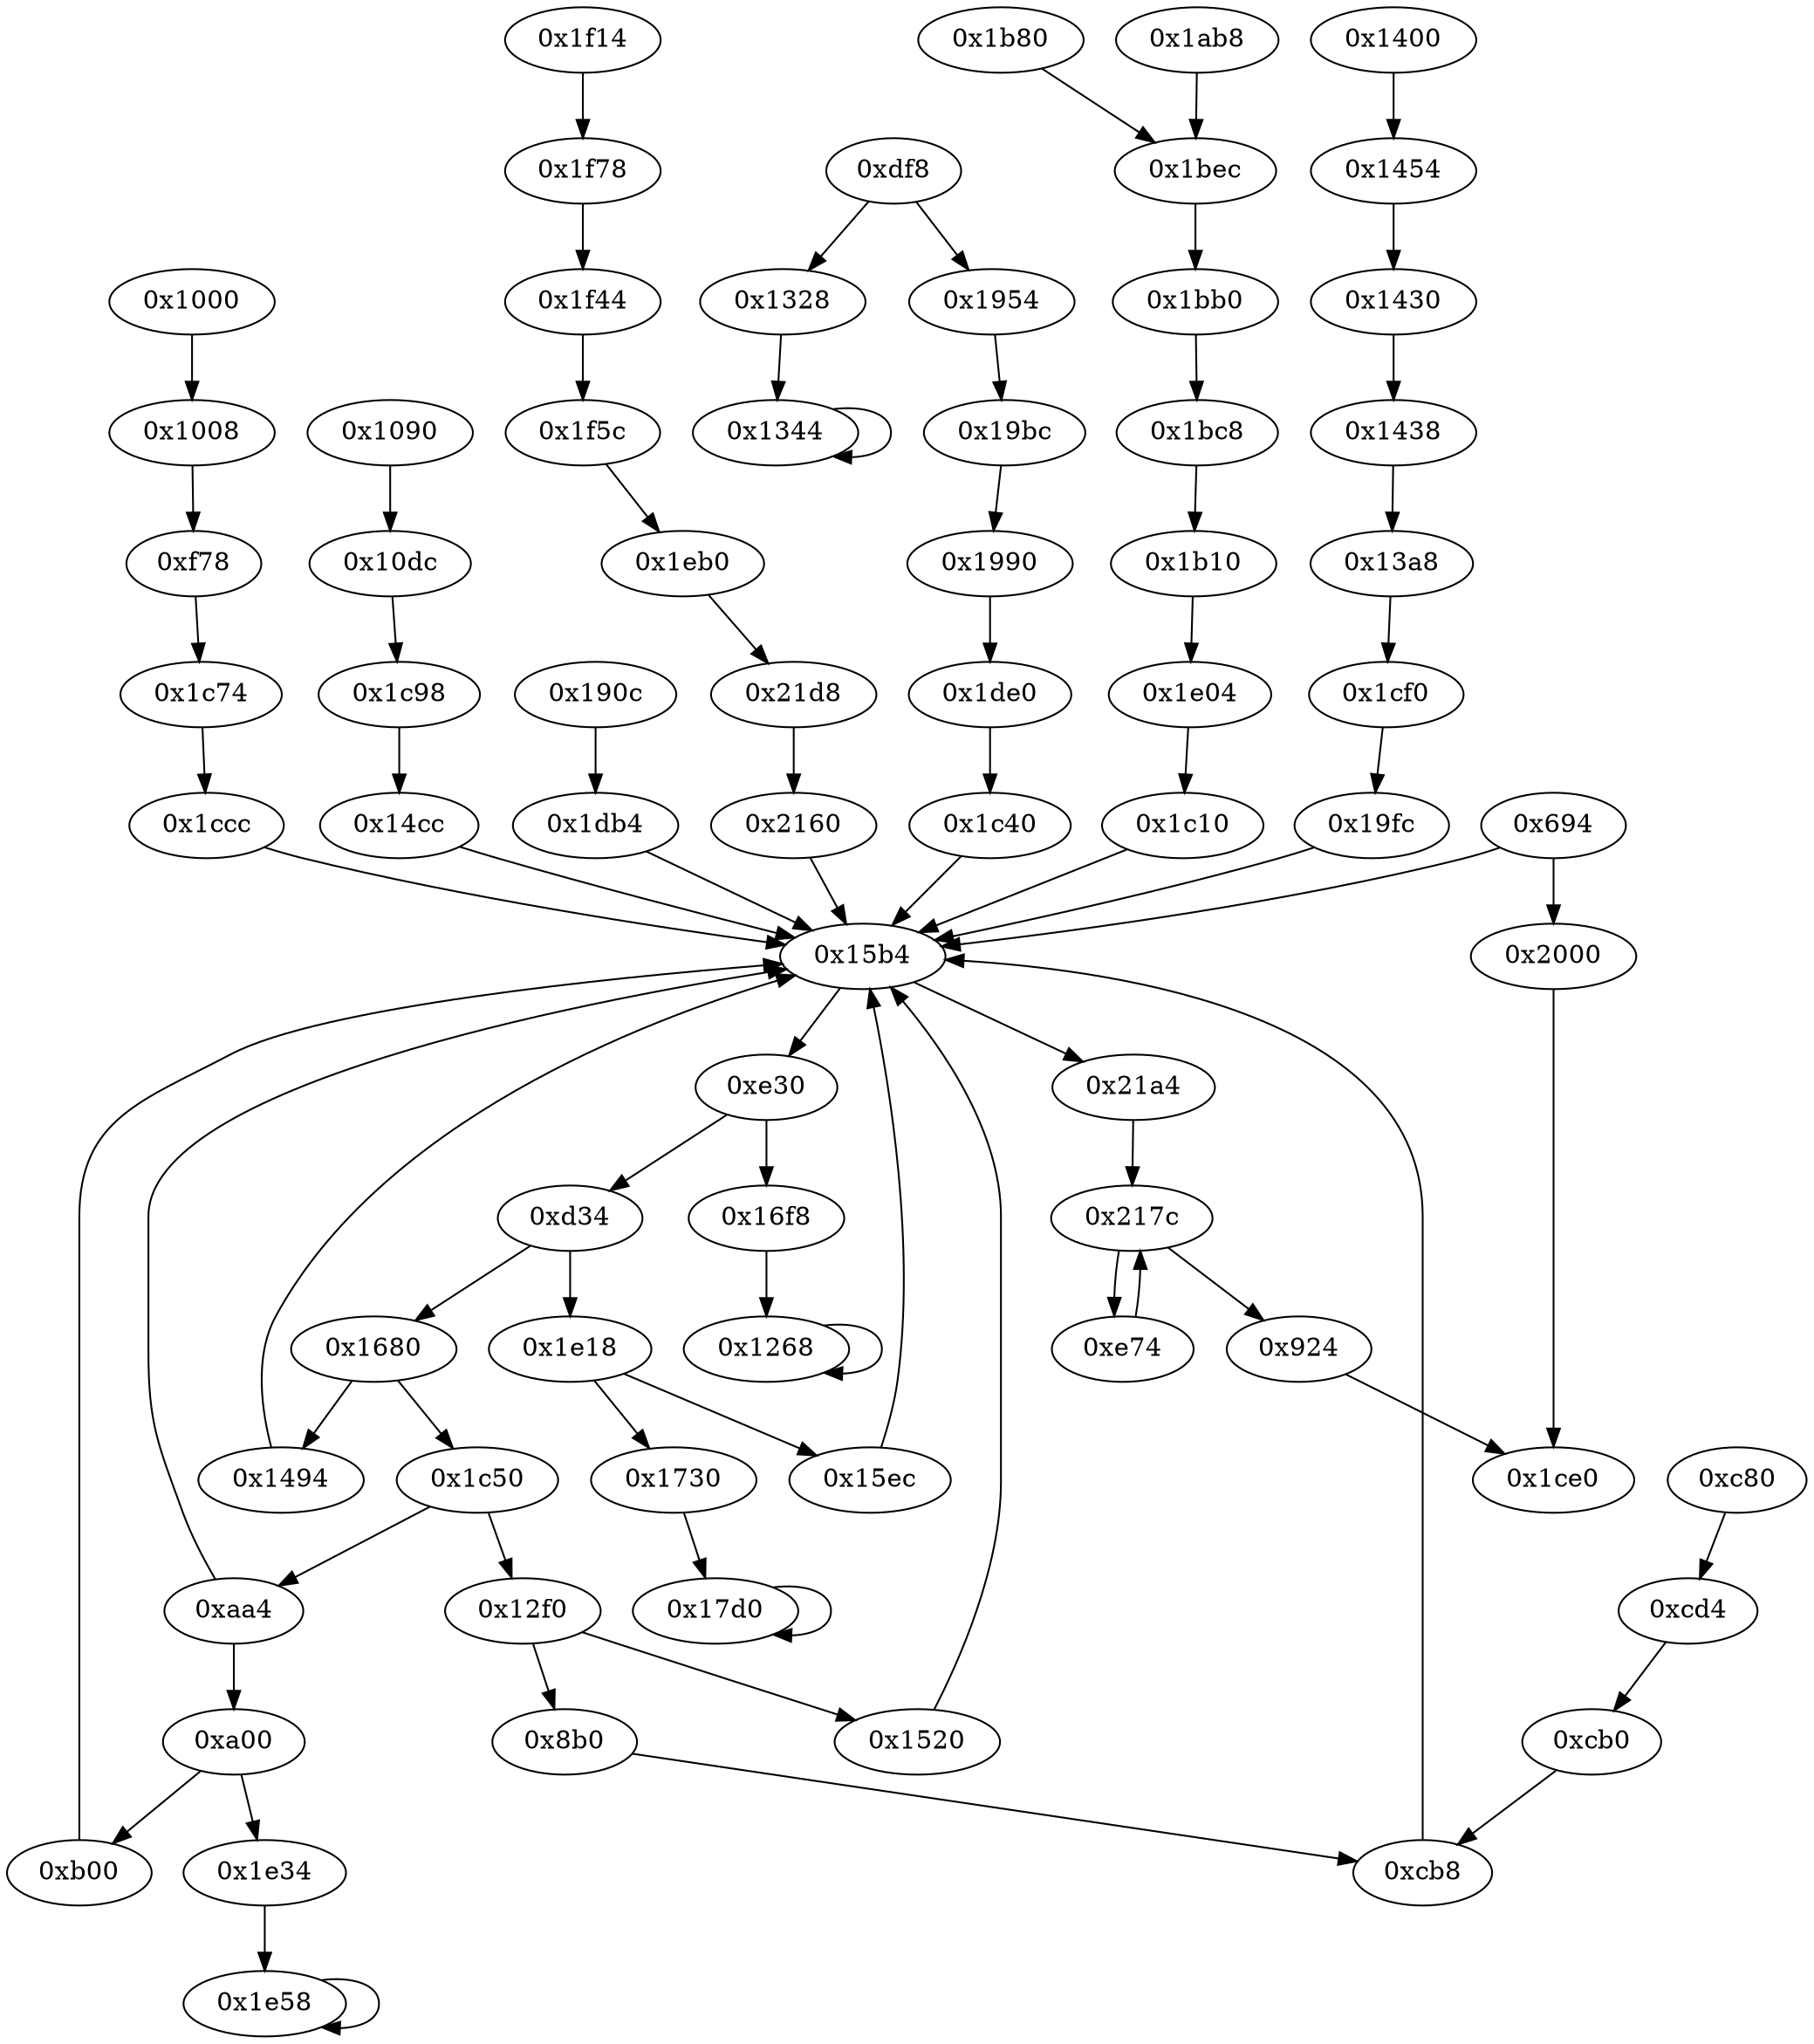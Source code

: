 digraph "" {
	graph ["edge"="{}",
		file="/Users/mark/Documents//论文//第二篇论文//2018-08-24交论文后的备份/2019/CFG/basic-algorithms/romannumerals/1684_recovered.dot",
		"graph"="{u'file': u'/Users/mark/Documents//\u8bba\u6587//\u7b2c\u4e8c\u7bc7\u8bba\u6587//2018-08-24\u4ea4\u8bba\u6587\u540e\u7684\u5907\u4efd/\
2019/CFG/basic-algorithms/romannumerals/1684_recovered.dot'}",
		"node"="{u'opcode': u''}"
	];
	"0x2160"	 [opcode="[u'ldr', u'mov', u'b']"];
	"0x15b4"	 [opcode="[u'str', u'ldr', u'ldr', u'ldr', u'cmp', u'mov', u'b']"];
	"0x2160" -> "0x15b4" [key=0];
"0x1090" [opcode="[u'ldr', u'ldr', u'ldr', u'mov', u'add', u'strb', u'ldr', u'str', u'ldr', u'add', u'str', u'ldr']"];
"0x10dc" [opcode="[u'ldr', u'ldr', u'add', u'str', u'mov', u'b']"];
"0x1090" -> "0x10dc" [key=0];
"0x12f0" [opcode="[u'ldr', u'cmp', u'mov', u'mov', u'strb', u'ldr', u'b']"];
"0x1520" [opcode="[u'ldr', u'ldr', u'str', u'ldr', u'b']"];
"0x12f0" -> "0x1520" [key=0];
"0x8b0" [opcode="[u'ldr', u'ldr', u'smull', u'asr', u'add', u'ldr', u'b']"];
"0x12f0" -> "0x8b0" [key=0];
"0x924" [opcode="[u'mov', u'str', u'str', u'mov', u'mov', u'mov', u'bl', u'mov', u'ldr', u'ldr', u'ldr', u'mov', u'b']"];
"0x1ce0" [opcode="[u'mov']"];
"0x924" -> "0x1ce0" [key=0];
"0x1990" [opcode="[u'ldr', u'ldr', u'add', u'str', u'mov']"];
"0x1de0" [opcode="[u'ldr', u'mov', u'strb', u'ldr', u'sub', u'str', u'ldr', u'b']"];
"0x1990" -> "0x1de0" [key=0];
"0x1e04" [opcode="[u'ldr', u'b']"];
"0x1c10" [opcode="[u'ldr', u'ldr', u'ldr', u'add', u'mla', u'ldr', u'b']"];
"0x1e04" -> "0x1c10" [key=0];
"0x1494" [opcode="[u'ldr', u'cmp', u'mov', u'mov', u'strb', u'ldr', u'b']"];
"0x1494" -> "0x15b4" [key=0];
"0x1400" [opcode="[u'ldr', u'ldr', u'str', u'mov', u'b']"];
"0x1454" [opcode="[u'ldr', u'ldr', u'mov', u'strb', u'mov', u'ldr', u'add', u'str', u'b']"];
"0x1400" -> "0x1454" [key=0];
"0xc80" [opcode="[u'ldr', u'ldr', u'str', u'mov', u'b']"];
"0xcd4" [opcode="[u'ldr', u'mov', u'ldr', u'mov', u'strb', u'mov', u'mov', u'ldr', u'add', u'str', u'b']"];
"0xc80" -> "0xcd4" [key=0];
"0x1ab8" [opcode="[u'ldr', u'cmp', u'mov', u'mov']"];
"0x1bec" [opcode="[u'ldr', u'ldr', u'mov', u'strb', u'mov', u'ldr', u'add', u'str', u'b']"];
"0x1ab8" -> "0x1bec" [key=0];
"0x16f8" [opcode="[u'ldr', u'ldr', u'smull', u'asr', u'add', u'str', u'ldr', u'b']"];
"0x1268" [opcode="[u'str', u'mov', u'ldr', u'cmp', u'ldr', u'mov', u'b']"];
"0x16f8" -> "0x1268" [key=0];
"0x1520" -> "0x15b4" [key=0];
"0x1e18" [opcode="[u'ldr', u'cmp', u'mov', u'mov', u'strb', u'ldr', u'b']"];
"0x1730" [opcode="[u'ldr', u'ldr', u'smull', u'asr', u'add', u'str', u'ldr', u'b']"];
"0x1e18" -> "0x1730" [key=0];
"0x15ec" [opcode="[u'ldr', u'ldr', u'str', u'ldr', u'b']"];
"0x1e18" -> "0x15ec" [key=0];
"0x1f14" [opcode="[u'ldr', u'ldr', u'str', u'mov', u'b']"];
"0x1f78" [opcode="[u'ldr', u'ldr', u'mov', u'strb', u'mov', u'ldr', u'add', u'str', u'b']"];
"0x1f14" -> "0x1f78" [key=0];
"0x1c40" [opcode="[u'ldr', u'ldr', u'b']"];
"0x1c40" -> "0x15b4" [key=0];
"0xcb8" [opcode="[u'str', u'mov', u'ldr', u'cmp', u'ldr', u'mov', u'b']"];
"0xcb8" -> "0x15b4" [key=0];
"0x1000" [opcode="[u'ldr', u'b']"];
"0x1008" [opcode="[u'str', u'mov', u'ldr', u'cmp', u'ldr', u'mov', u'b']"];
"0x1000" -> "0x1008" [key=0];
"0x21a4" [opcode="[u'ldr', u'str', u'str', u'mov', u'mov', u'mov', u'bl', u'mov', u'ldr', u'ldr', u'ldr', u'mov', u'b']"];
"0x217c" [opcode="[u'ldr', u'str', u'ldr', u'ldr', u'ldr', u'ldr', u'ldr', u'cmp', u'mov', u'b']"];
"0x21a4" -> "0x217c" [key=0];
"0xcb0" [opcode="[u'ldr', u'b']"];
"0xcb0" -> "0xcb8" [key=0];
"0xf78" [opcode="[u'b']"];
"0x1008" -> "0xf78" [key=0];
"0x8b0" -> "0xcb8" [key=0];
"0xdf8" [opcode="[u'ldrb', u'ldr', u'ldr', u'b']"];
"0x1954" [opcode="[u'ldr', u'ldr', u'str', u'ldr', u'b']"];
"0xdf8" -> "0x1954" [key=0];
"0x1328" [opcode="[u'ldr', u'ldr', u'smull', u'asr', u'add', u'ldr', u'b']"];
"0xdf8" -> "0x1328" [key=0];
"0x1438" [opcode="[u'str', u'mov', u'ldr', u'cmp', u'ldr', u'mov', u'b']"];
"0x13a8" [opcode="[u'b']"];
"0x1438" -> "0x13a8" [key=0];
"0x21d8" [opcode="[u'ldr', u'b']"];
"0x21d8" -> "0x2160" [key=0];
"0x1430" [opcode="[u'ldr', u'b']"];
"0x1430" -> "0x1438" [key=0];
"0x1b80" [opcode="[u'ldr', u'ldr', u'str', u'mov', u'b']"];
"0x1b80" -> "0x1bec" [key=0];
"0x17d0" [opcode="[u'ldr', u'cmp', u'mov', u'mov']"];
"0x1730" -> "0x17d0" [key=0];
"0x1268" -> "0x1268" [key=0];
"0x1c50" [opcode="[u'ldr', u'cmp', u'mov', u'mov', u'strb', u'ldr', u'b']"];
"0x1c50" -> "0x12f0" [key=0];
"0xaa4" [opcode="[u'ldr', u'cmp', u'mov', u'mov', u'strb', u'ldr', u'b']"];
"0x1c50" -> "0xaa4" [key=0];
"0x19fc" [opcode="[u'ldr', u'b']"];
"0x19fc" -> "0x15b4" [key=0];
"0x1b10" [opcode="[u'b']"];
"0x1b10" -> "0x1e04" [key=0];
"0x1eb0" [opcode="[u'b']"];
"0x1eb0" -> "0x21d8" [key=0];
"0x1ccc" [opcode="[u'ldr']"];
"0x1ccc" -> "0x15b4" [key=0];
"0x19bc" [opcode="[u'ldr', u'ldr', u'ldr', u'mov', u'add', u'strb', u'ldr', u'str', u'ldr', u'add', u'str', u'ldr', u'b']"];
"0x1954" -> "0x19bc" [key=0];
"0x1bb0" [opcode="[u'ldr', u'ldr', u'b']"];
"0x1bec" -> "0x1bb0" [key=0];
"0xcd4" -> "0xcb0" [key=0];
"0x1f44" [opcode="[u'ldr', u'ldr', u'b']"];
"0x1f78" -> "0x1f44" [key=0];
"0xb00" [opcode="[u'ldr', u'ldr', u'str', u'ldr', u'b']"];
"0xb00" -> "0x15b4" [key=0];
"0x2000" [opcode="[u'ldr', u'str', u'str', u'mov', u'mov', u'mov', u'bl', u'mov', u'ldr', u'ldr', u'ldr', u'mov', u'b']"];
"0x2000" -> "0x1ce0" [key=0];
"0xd34" [opcode="[u'ldr', u'cmp', u'mov', u'mov', u'strb', u'ldr', u'b']"];
"0xd34" -> "0x1e18" [key=0];
"0x1680" [opcode="[u'ldr', u'cmp', u'mov', u'mov', u'strb', u'ldr', u'b']"];
"0xd34" -> "0x1680" [key=0];
"0x1454" -> "0x1430" [key=0];
"0x1c74" [opcode="[u'mov', u'mul', u'str', u'ldr', u'b']"];
"0x1c74" -> "0x1ccc" [key=0];
"0x1344" [opcode="[u'ldr', u'cmp', u'mov', u'mov', u'b']"];
"0x1328" -> "0x1344" [key=0];
"0x1f5c" [opcode="[u'str', u'mov', u'ldr', u'cmp', u'ldr', u'mov', u'b']"];
"0x1f5c" -> "0x1eb0" [key=0];
"0x1bc8" [opcode="[u'str', u'mov', u'ldr', u'cmp', u'ldr', u'mov', u'b']"];
"0x1bc8" -> "0x1b10" [key=0];
"0x15ec" -> "0x15b4" [key=0];
"0x14cc" [opcode="[u'ldr', u'sub', u'ldr', u'b']"];
"0x14cc" -> "0x15b4" [key=0];
"0x15b4" -> "0x21a4" [key=0];
"0xe30" [opcode="[u'ldr', u'cmp', u'mov', u'mov', u'strb', u'ldr', u'b']"];
"0x15b4" -> "0xe30" [key=0];
"0x1680" -> "0x1494" [key=0];
"0x1680" -> "0x1c50" [key=0];
"0x1c98" [opcode="[u'ldr', u'mov', u'strb', u'ldr', u'b']"];
"0x1c98" -> "0x14cc" [key=0];
"0x1cf0" [opcode="[u'add', u'str', u'ldr', u'b']"];
"0x1cf0" -> "0x19fc" [key=0];
"0x1bb0" -> "0x1bc8" [key=0];
"0xa00" [opcode="[u'ldr', u'cmp', u'mov', u'mov', u'strb', u'ldr', u'b']"];
"0xa00" -> "0xb00" [key=0];
"0x1e34" [opcode="[u'ldr', u'ldr', u'b']"];
"0xa00" -> "0x1e34" [key=0];
"0x10dc" -> "0x1c98" [key=0];
"0x217c" -> "0x924" [key=0];
"0xe74" [opcode="[u'ldr', u'ldr', u'ldrb', u'str', u'ldr', u'b']"];
"0x217c" -> "0xe74" [key=0];
"0xe74" -> "0x217c" [key=0];
"0x1344" -> "0x1344" [key=0];
"0xe30" -> "0x16f8" [key=0];
"0xe30" -> "0xd34" [key=0];
"0x190c" [opcode="[u'str', u'mov', u'ldr', u'cmp', u'ldr', u'mov', u'b']"];
"0x1db4" [opcode="[u'ldr', u'ldr', u'mvn']"];
"0x190c" -> "0x1db4" [key=0];
"0x19bc" -> "0x1990" [key=0];
"0x1db4" -> "0x15b4" [key=0];
"0x1f44" -> "0x1f5c" [key=0];
"0x1c10" -> "0x15b4" [key=0];
"0x694" [opcode="[u'push', u'add', u'sub', u'str', u'ldr', u'ldr', u'ldr', u'str', u'add', u'str', u'ldr', u'ldr', u'str', u'ldr', u'ldr', u'str', \
u'ldr', u'str', u'ldr', u'ldr', u'str', u'ldr', u'ldr', u'ldr', u'ldr', u'str', u'ldr', u'ldr', u'str', u'ldr', u'ldr', u'str', \
u'ldr', u'str', u'ldr', u'str', u'ldr', u'str', u'ldr', u'add', u'str', u'ldr', u'add', u'str', u'ldr', u'add', u'str', u'ldr', \
u'add', u'str', u'ldr', u'add', u'str', u'ldr', u'add', u'str', u'ldr', u'add', u'str', u'ldr', u'add', u'str', u'ldr', u'add', \
u'str', u'ldr', u'add', u'str', u'ldr', u'add', u'str', u'ldr', u'add', u'str', u'ldr', u'add', u'str', u'ldr', u'add', u'str', \
u'ldr', u'add', u'str', u'ldr', u'add', u'str', u'ldr', u'add', u'str', u'ldr', u'add', u'str', u'ldr', u'add', u'str', u'ldr', \
u'add', u'str', u'ldr', u'add', u'str', u'ldr', u'add', u'str', u'str', u'str', u'b']"];
"0x694" -> "0x2000" [key=0];
"0x694" -> "0x15b4" [key=0];
"0x17d0" -> "0x17d0" [key=0];
"0xaa4" -> "0x15b4" [key=0];
"0xaa4" -> "0xa00" [key=0];
"0x1e58" [opcode="[u'ldr', u'cmp', u'mov', u'mov']"];
"0x1e34" -> "0x1e58" [key=0];
"0x1e58" -> "0x1e58" [key=0];
"0x13a8" -> "0x1cf0" [key=0];
"0xf78" -> "0x1c74" [key=0];
"0x1de0" -> "0x1c40" [key=0];
}
